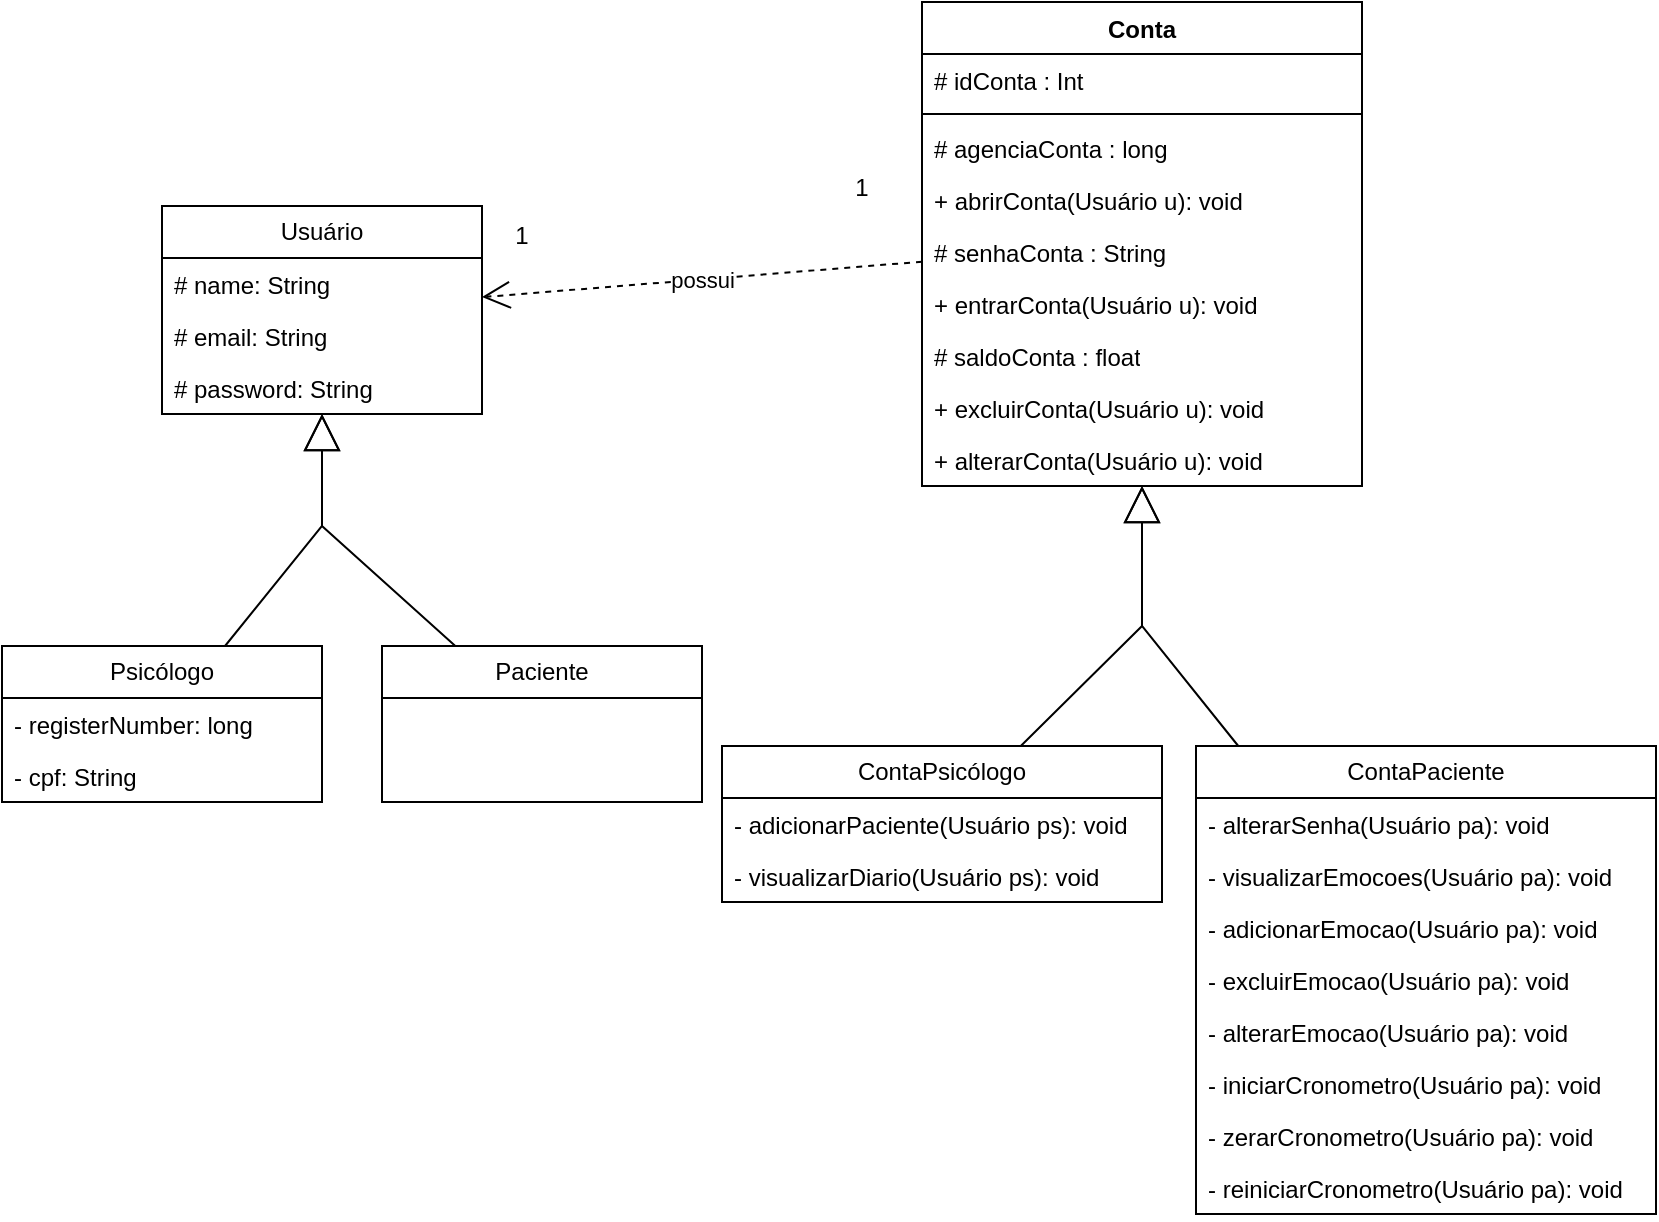 <mxfile version="24.5.4" type="github">
  <diagram name="Página-1" id="4gwtXrl9RWbH1VeEoV2e">
    <mxGraphModel dx="1434" dy="790" grid="1" gridSize="10" guides="1" tooltips="1" connect="1" arrows="1" fold="1" page="1" pageScale="1" pageWidth="827" pageHeight="1169" math="0" shadow="0">
      <root>
        <mxCell id="0" />
        <mxCell id="1" parent="0" />
        <mxCell id="fLkXsZwCwTyuBV3mx6J_-1" value="Psicólogo" style="swimlane;fontStyle=0;childLayout=stackLayout;horizontal=1;startSize=26;fillColor=none;horizontalStack=0;resizeParent=1;resizeParentMax=0;resizeLast=0;collapsible=1;marginBottom=0;whiteSpace=wrap;html=1;" parent="1" vertex="1">
          <mxGeometry y="410" width="160" height="78" as="geometry">
            <mxRectangle x="10" y="230" width="80" height="30" as="alternateBounds" />
          </mxGeometry>
        </mxCell>
        <mxCell id="fLkXsZwCwTyuBV3mx6J_-5" value="- registerNumber&lt;span style=&quot;background-color: initial;&quot;&gt;: long&lt;/span&gt;" style="text;strokeColor=none;fillColor=none;align=left;verticalAlign=top;spacingLeft=4;spacingRight=4;overflow=hidden;rotatable=0;points=[[0,0.5],[1,0.5]];portConstraint=eastwest;whiteSpace=wrap;html=1;" parent="fLkXsZwCwTyuBV3mx6J_-1" vertex="1">
          <mxGeometry y="26" width="160" height="26" as="geometry" />
        </mxCell>
        <mxCell id="fLkXsZwCwTyuBV3mx6J_-4" value="- cpf: String" style="text;strokeColor=none;fillColor=none;align=left;verticalAlign=top;spacingLeft=4;spacingRight=4;overflow=hidden;rotatable=0;points=[[0,0.5],[1,0.5]];portConstraint=eastwest;whiteSpace=wrap;html=1;" parent="fLkXsZwCwTyuBV3mx6J_-1" vertex="1">
          <mxGeometry y="52" width="160" height="26" as="geometry" />
        </mxCell>
        <mxCell id="fLkXsZwCwTyuBV3mx6J_-40" value="Paciente" style="swimlane;fontStyle=0;childLayout=stackLayout;horizontal=1;startSize=26;fillColor=none;horizontalStack=0;resizeParent=1;resizeParentMax=0;resizeLast=0;collapsible=1;marginBottom=0;whiteSpace=wrap;html=1;" parent="1" vertex="1">
          <mxGeometry x="190" y="410" width="160" height="78" as="geometry">
            <mxRectangle x="10" y="230" width="80" height="30" as="alternateBounds" />
          </mxGeometry>
        </mxCell>
        <mxCell id="i3iljgQmkMq5iZcqF4zU-7" value="Conta" style="swimlane;fontStyle=1;align=center;verticalAlign=top;childLayout=stackLayout;horizontal=1;startSize=26;horizontalStack=0;resizeParent=1;resizeParentMax=0;resizeLast=0;collapsible=1;marginBottom=0;whiteSpace=wrap;html=1;" parent="1" vertex="1">
          <mxGeometry x="460" y="88" width="220" height="242" as="geometry" />
        </mxCell>
        <mxCell id="i3iljgQmkMq5iZcqF4zU-8" value="# idConta : Int" style="text;strokeColor=none;fillColor=none;align=left;verticalAlign=top;spacingLeft=4;spacingRight=4;overflow=hidden;rotatable=0;points=[[0,0.5],[1,0.5]];portConstraint=eastwest;whiteSpace=wrap;html=1;" parent="i3iljgQmkMq5iZcqF4zU-7" vertex="1">
          <mxGeometry y="26" width="220" height="26" as="geometry" />
        </mxCell>
        <mxCell id="i3iljgQmkMq5iZcqF4zU-12" value="" style="line;strokeWidth=1;fillColor=none;align=left;verticalAlign=middle;spacingTop=-1;spacingLeft=3;spacingRight=3;rotatable=0;labelPosition=right;points=[];portConstraint=eastwest;strokeColor=inherit;" parent="i3iljgQmkMq5iZcqF4zU-7" vertex="1">
          <mxGeometry y="52" width="220" height="8" as="geometry" />
        </mxCell>
        <mxCell id="i3iljgQmkMq5iZcqF4zU-9" value="# agenciaConta : long" style="text;strokeColor=none;fillColor=none;align=left;verticalAlign=top;spacingLeft=4;spacingRight=4;overflow=hidden;rotatable=0;points=[[0,0.5],[1,0.5]];portConstraint=eastwest;whiteSpace=wrap;html=1;" parent="i3iljgQmkMq5iZcqF4zU-7" vertex="1">
          <mxGeometry y="60" width="220" height="26" as="geometry" />
        </mxCell>
        <mxCell id="i3iljgQmkMq5iZcqF4zU-13" value="+ abrirConta(Usuário u): void" style="text;strokeColor=none;fillColor=none;align=left;verticalAlign=top;spacingLeft=4;spacingRight=4;overflow=hidden;rotatable=0;points=[[0,0.5],[1,0.5]];portConstraint=eastwest;whiteSpace=wrap;html=1;" parent="i3iljgQmkMq5iZcqF4zU-7" vertex="1">
          <mxGeometry y="86" width="220" height="26" as="geometry" />
        </mxCell>
        <mxCell id="i3iljgQmkMq5iZcqF4zU-10" value="# senhaConta : String" style="text;strokeColor=none;fillColor=none;align=left;verticalAlign=top;spacingLeft=4;spacingRight=4;overflow=hidden;rotatable=0;points=[[0,0.5],[1,0.5]];portConstraint=eastwest;whiteSpace=wrap;html=1;" parent="i3iljgQmkMq5iZcqF4zU-7" vertex="1">
          <mxGeometry y="112" width="220" height="26" as="geometry" />
        </mxCell>
        <mxCell id="i3iljgQmkMq5iZcqF4zU-14" value="+ entrarConta(Usuário u): void" style="text;strokeColor=none;fillColor=none;align=left;verticalAlign=top;spacingLeft=4;spacingRight=4;overflow=hidden;rotatable=0;points=[[0,0.5],[1,0.5]];portConstraint=eastwest;whiteSpace=wrap;html=1;" parent="i3iljgQmkMq5iZcqF4zU-7" vertex="1">
          <mxGeometry y="138" width="220" height="26" as="geometry" />
        </mxCell>
        <mxCell id="i3iljgQmkMq5iZcqF4zU-11" value="# saldoConta : float" style="text;strokeColor=none;fillColor=none;align=left;verticalAlign=top;spacingLeft=4;spacingRight=4;overflow=hidden;rotatable=0;points=[[0,0.5],[1,0.5]];portConstraint=eastwest;whiteSpace=wrap;html=1;" parent="i3iljgQmkMq5iZcqF4zU-7" vertex="1">
          <mxGeometry y="164" width="220" height="26" as="geometry" />
        </mxCell>
        <mxCell id="i3iljgQmkMq5iZcqF4zU-15" value="+ excluirConta(Usuário u): void" style="text;strokeColor=none;fillColor=none;align=left;verticalAlign=top;spacingLeft=4;spacingRight=4;overflow=hidden;rotatable=0;points=[[0,0.5],[1,0.5]];portConstraint=eastwest;whiteSpace=wrap;html=1;" parent="i3iljgQmkMq5iZcqF4zU-7" vertex="1">
          <mxGeometry y="190" width="220" height="26" as="geometry" />
        </mxCell>
        <mxCell id="i3iljgQmkMq5iZcqF4zU-16" value="+ alterarConta(Usuário u): void" style="text;strokeColor=none;fillColor=none;align=left;verticalAlign=top;spacingLeft=4;spacingRight=4;overflow=hidden;rotatable=0;points=[[0,0.5],[1,0.5]];portConstraint=eastwest;whiteSpace=wrap;html=1;" parent="i3iljgQmkMq5iZcqF4zU-7" vertex="1">
          <mxGeometry y="216" width="220" height="26" as="geometry" />
        </mxCell>
        <mxCell id="i3iljgQmkMq5iZcqF4zU-17" value="possui" style="endArrow=open;endSize=12;dashed=1;html=1;rounded=0;" parent="1" source="i3iljgQmkMq5iZcqF4zU-7" target="i3iljgQmkMq5iZcqF4zU-22" edge="1">
          <mxGeometry width="160" relative="1" as="geometry">
            <mxPoint x="390" y="270" as="sourcePoint" />
            <mxPoint x="280" y="209" as="targetPoint" />
          </mxGeometry>
        </mxCell>
        <mxCell id="i3iljgQmkMq5iZcqF4zU-18" value="1" style="text;html=1;align=center;verticalAlign=middle;whiteSpace=wrap;rounded=0;" parent="1" vertex="1">
          <mxGeometry x="230" y="190" width="60" height="30" as="geometry" />
        </mxCell>
        <mxCell id="i3iljgQmkMq5iZcqF4zU-19" value="1" style="text;html=1;align=center;verticalAlign=middle;whiteSpace=wrap;rounded=0;" parent="1" vertex="1">
          <mxGeometry x="400" y="166" width="60" height="30" as="geometry" />
        </mxCell>
        <mxCell id="i3iljgQmkMq5iZcqF4zU-20" value="" style="endArrow=block;endSize=16;endFill=0;html=1;rounded=0;" parent="1" source="fLkXsZwCwTyuBV3mx6J_-1" target="i3iljgQmkMq5iZcqF4zU-22" edge="1">
          <mxGeometry width="160" relative="1" as="geometry">
            <mxPoint x="87.273" y="410" as="sourcePoint" />
            <mxPoint x="160" y="287" as="targetPoint" />
            <Array as="points">
              <mxPoint x="160" y="350" />
            </Array>
          </mxGeometry>
        </mxCell>
        <mxCell id="i3iljgQmkMq5iZcqF4zU-21" value="" style="endArrow=block;endSize=16;endFill=0;html=1;rounded=0;" parent="1" source="fLkXsZwCwTyuBV3mx6J_-40" target="i3iljgQmkMq5iZcqF4zU-22" edge="1">
          <mxGeometry width="160" relative="1" as="geometry">
            <mxPoint x="201.86" y="410" as="sourcePoint" />
            <mxPoint x="160" y="287" as="targetPoint" />
            <Array as="points">
              <mxPoint x="160" y="350" />
            </Array>
          </mxGeometry>
        </mxCell>
        <mxCell id="i3iljgQmkMq5iZcqF4zU-22" value="Usuário" style="swimlane;fontStyle=0;childLayout=stackLayout;horizontal=1;startSize=26;fillColor=none;horizontalStack=0;resizeParent=1;resizeParentMax=0;resizeLast=0;collapsible=1;marginBottom=0;whiteSpace=wrap;html=1;" parent="1" vertex="1">
          <mxGeometry x="80" y="190" width="160" height="104" as="geometry">
            <mxRectangle x="10" y="230" width="80" height="30" as="alternateBounds" />
          </mxGeometry>
        </mxCell>
        <mxCell id="i3iljgQmkMq5iZcqF4zU-23" value="# name: String" style="text;strokeColor=none;fillColor=none;align=left;verticalAlign=top;spacingLeft=4;spacingRight=4;overflow=hidden;rotatable=0;points=[[0,0.5],[1,0.5]];portConstraint=eastwest;whiteSpace=wrap;html=1;" parent="i3iljgQmkMq5iZcqF4zU-22" vertex="1">
          <mxGeometry y="26" width="160" height="26" as="geometry" />
        </mxCell>
        <mxCell id="i3iljgQmkMq5iZcqF4zU-24" value="# email: String" style="text;strokeColor=none;fillColor=none;align=left;verticalAlign=top;spacingLeft=4;spacingRight=4;overflow=hidden;rotatable=0;points=[[0,0.5],[1,0.5]];portConstraint=eastwest;whiteSpace=wrap;html=1;" parent="i3iljgQmkMq5iZcqF4zU-22" vertex="1">
          <mxGeometry y="52" width="160" height="26" as="geometry" />
        </mxCell>
        <mxCell id="fLkXsZwCwTyuBV3mx6J_-6" value="# password&lt;span style=&quot;background-color: initial;&quot;&gt;: String&lt;/span&gt;" style="text;strokeColor=none;fillColor=none;align=left;verticalAlign=top;spacingLeft=4;spacingRight=4;overflow=hidden;rotatable=0;points=[[0,0.5],[1,0.5]];portConstraint=eastwest;whiteSpace=wrap;html=1;" parent="i3iljgQmkMq5iZcqF4zU-22" vertex="1">
          <mxGeometry y="78" width="160" height="26" as="geometry" />
        </mxCell>
        <mxCell id="i3iljgQmkMq5iZcqF4zU-26" value="ContaPsicólogo" style="swimlane;fontStyle=0;childLayout=stackLayout;horizontal=1;startSize=26;fillColor=none;horizontalStack=0;resizeParent=1;resizeParentMax=0;resizeLast=0;collapsible=1;marginBottom=0;whiteSpace=wrap;html=1;" parent="1" vertex="1">
          <mxGeometry x="360" y="460" width="220" height="78" as="geometry" />
        </mxCell>
        <mxCell id="i3iljgQmkMq5iZcqF4zU-27" value="- adicionarPaciente(Usuário ps): void" style="text;strokeColor=none;fillColor=none;align=left;verticalAlign=top;spacingLeft=4;spacingRight=4;overflow=hidden;rotatable=0;points=[[0,0.5],[1,0.5]];portConstraint=eastwest;whiteSpace=wrap;html=1;" parent="i3iljgQmkMq5iZcqF4zU-26" vertex="1">
          <mxGeometry y="26" width="220" height="26" as="geometry" />
        </mxCell>
        <mxCell id="i3iljgQmkMq5iZcqF4zU-32" value="- visualizarDiario(Usuário ps): void" style="text;strokeColor=none;fillColor=none;align=left;verticalAlign=top;spacingLeft=4;spacingRight=4;overflow=hidden;rotatable=0;points=[[0,0.5],[1,0.5]];portConstraint=eastwest;whiteSpace=wrap;html=1;" parent="i3iljgQmkMq5iZcqF4zU-26" vertex="1">
          <mxGeometry y="52" width="220" height="26" as="geometry" />
        </mxCell>
        <mxCell id="i3iljgQmkMq5iZcqF4zU-28" value="ContaPaciente" style="swimlane;fontStyle=0;childLayout=stackLayout;horizontal=1;startSize=26;fillColor=none;horizontalStack=0;resizeParent=1;resizeParentMax=0;resizeLast=0;collapsible=1;marginBottom=0;whiteSpace=wrap;html=1;" parent="1" vertex="1">
          <mxGeometry x="597" y="460" width="230" height="234" as="geometry" />
        </mxCell>
        <mxCell id="i3iljgQmkMq5iZcqF4zU-33" value="- alterarSenha(Usuário pa): void" style="text;strokeColor=none;fillColor=none;align=left;verticalAlign=top;spacingLeft=4;spacingRight=4;overflow=hidden;rotatable=0;points=[[0,0.5],[1,0.5]];portConstraint=eastwest;whiteSpace=wrap;html=1;" parent="i3iljgQmkMq5iZcqF4zU-28" vertex="1">
          <mxGeometry y="26" width="230" height="26" as="geometry" />
        </mxCell>
        <mxCell id="i3iljgQmkMq5iZcqF4zU-34" value="- visualizarEmocoes(Usuário pa): void" style="text;strokeColor=none;fillColor=none;align=left;verticalAlign=top;spacingLeft=4;spacingRight=4;overflow=hidden;rotatable=0;points=[[0,0.5],[1,0.5]];portConstraint=eastwest;whiteSpace=wrap;html=1;" parent="i3iljgQmkMq5iZcqF4zU-28" vertex="1">
          <mxGeometry y="52" width="230" height="26" as="geometry" />
        </mxCell>
        <mxCell id="i3iljgQmkMq5iZcqF4zU-39" value="- adicionarEmocao(Usuário pa): void" style="text;strokeColor=none;fillColor=none;align=left;verticalAlign=top;spacingLeft=4;spacingRight=4;overflow=hidden;rotatable=0;points=[[0,0.5],[1,0.5]];portConstraint=eastwest;whiteSpace=wrap;html=1;" parent="i3iljgQmkMq5iZcqF4zU-28" vertex="1">
          <mxGeometry y="78" width="230" height="26" as="geometry" />
        </mxCell>
        <mxCell id="i3iljgQmkMq5iZcqF4zU-40" value="- excluirEmocao(Usuário pa): void" style="text;strokeColor=none;fillColor=none;align=left;verticalAlign=top;spacingLeft=4;spacingRight=4;overflow=hidden;rotatable=0;points=[[0,0.5],[1,0.5]];portConstraint=eastwest;whiteSpace=wrap;html=1;" parent="i3iljgQmkMq5iZcqF4zU-28" vertex="1">
          <mxGeometry y="104" width="230" height="26" as="geometry" />
        </mxCell>
        <mxCell id="i3iljgQmkMq5iZcqF4zU-41" value="- alterarEmocao(Usuário pa): void" style="text;strokeColor=none;fillColor=none;align=left;verticalAlign=top;spacingLeft=4;spacingRight=4;overflow=hidden;rotatable=0;points=[[0,0.5],[1,0.5]];portConstraint=eastwest;whiteSpace=wrap;html=1;" parent="i3iljgQmkMq5iZcqF4zU-28" vertex="1">
          <mxGeometry y="130" width="230" height="26" as="geometry" />
        </mxCell>
        <mxCell id="i3iljgQmkMq5iZcqF4zU-50" value="- iniciarCronometro(Usuário pa): void" style="text;strokeColor=none;fillColor=none;align=left;verticalAlign=top;spacingLeft=4;spacingRight=4;overflow=hidden;rotatable=0;points=[[0,0.5],[1,0.5]];portConstraint=eastwest;whiteSpace=wrap;html=1;" parent="i3iljgQmkMq5iZcqF4zU-28" vertex="1">
          <mxGeometry y="156" width="230" height="26" as="geometry" />
        </mxCell>
        <mxCell id="i3iljgQmkMq5iZcqF4zU-51" value="- zerarCronometro(Usuário pa): void" style="text;strokeColor=none;fillColor=none;align=left;verticalAlign=top;spacingLeft=4;spacingRight=4;overflow=hidden;rotatable=0;points=[[0,0.5],[1,0.5]];portConstraint=eastwest;whiteSpace=wrap;html=1;" parent="i3iljgQmkMq5iZcqF4zU-28" vertex="1">
          <mxGeometry y="182" width="230" height="26" as="geometry" />
        </mxCell>
        <mxCell id="i3iljgQmkMq5iZcqF4zU-52" value="- reiniciarCronometro(Usuário pa): void" style="text;strokeColor=none;fillColor=none;align=left;verticalAlign=top;spacingLeft=4;spacingRight=4;overflow=hidden;rotatable=0;points=[[0,0.5],[1,0.5]];portConstraint=eastwest;whiteSpace=wrap;html=1;" parent="i3iljgQmkMq5iZcqF4zU-28" vertex="1">
          <mxGeometry y="208" width="230" height="26" as="geometry" />
        </mxCell>
        <mxCell id="i3iljgQmkMq5iZcqF4zU-30" value="" style="endArrow=block;endSize=16;endFill=0;html=1;rounded=0;" parent="1" source="i3iljgQmkMq5iZcqF4zU-26" target="i3iljgQmkMq5iZcqF4zU-7" edge="1">
          <mxGeometry width="160" relative="1" as="geometry">
            <mxPoint x="503" y="362" as="sourcePoint" />
            <mxPoint x="568" y="252" as="targetPoint" />
            <Array as="points">
              <mxPoint x="570" y="400" />
            </Array>
          </mxGeometry>
        </mxCell>
        <mxCell id="i3iljgQmkMq5iZcqF4zU-31" value="" style="endArrow=block;endSize=16;endFill=0;html=1;rounded=0;" parent="1" source="i3iljgQmkMq5iZcqF4zU-28" target="i3iljgQmkMq5iZcqF4zU-7" edge="1">
          <mxGeometry width="160" relative="1" as="geometry">
            <mxPoint x="627.536" y="362" as="sourcePoint" />
            <mxPoint x="568" y="252" as="targetPoint" />
            <Array as="points">
              <mxPoint x="570" y="400" />
            </Array>
          </mxGeometry>
        </mxCell>
      </root>
    </mxGraphModel>
  </diagram>
</mxfile>
